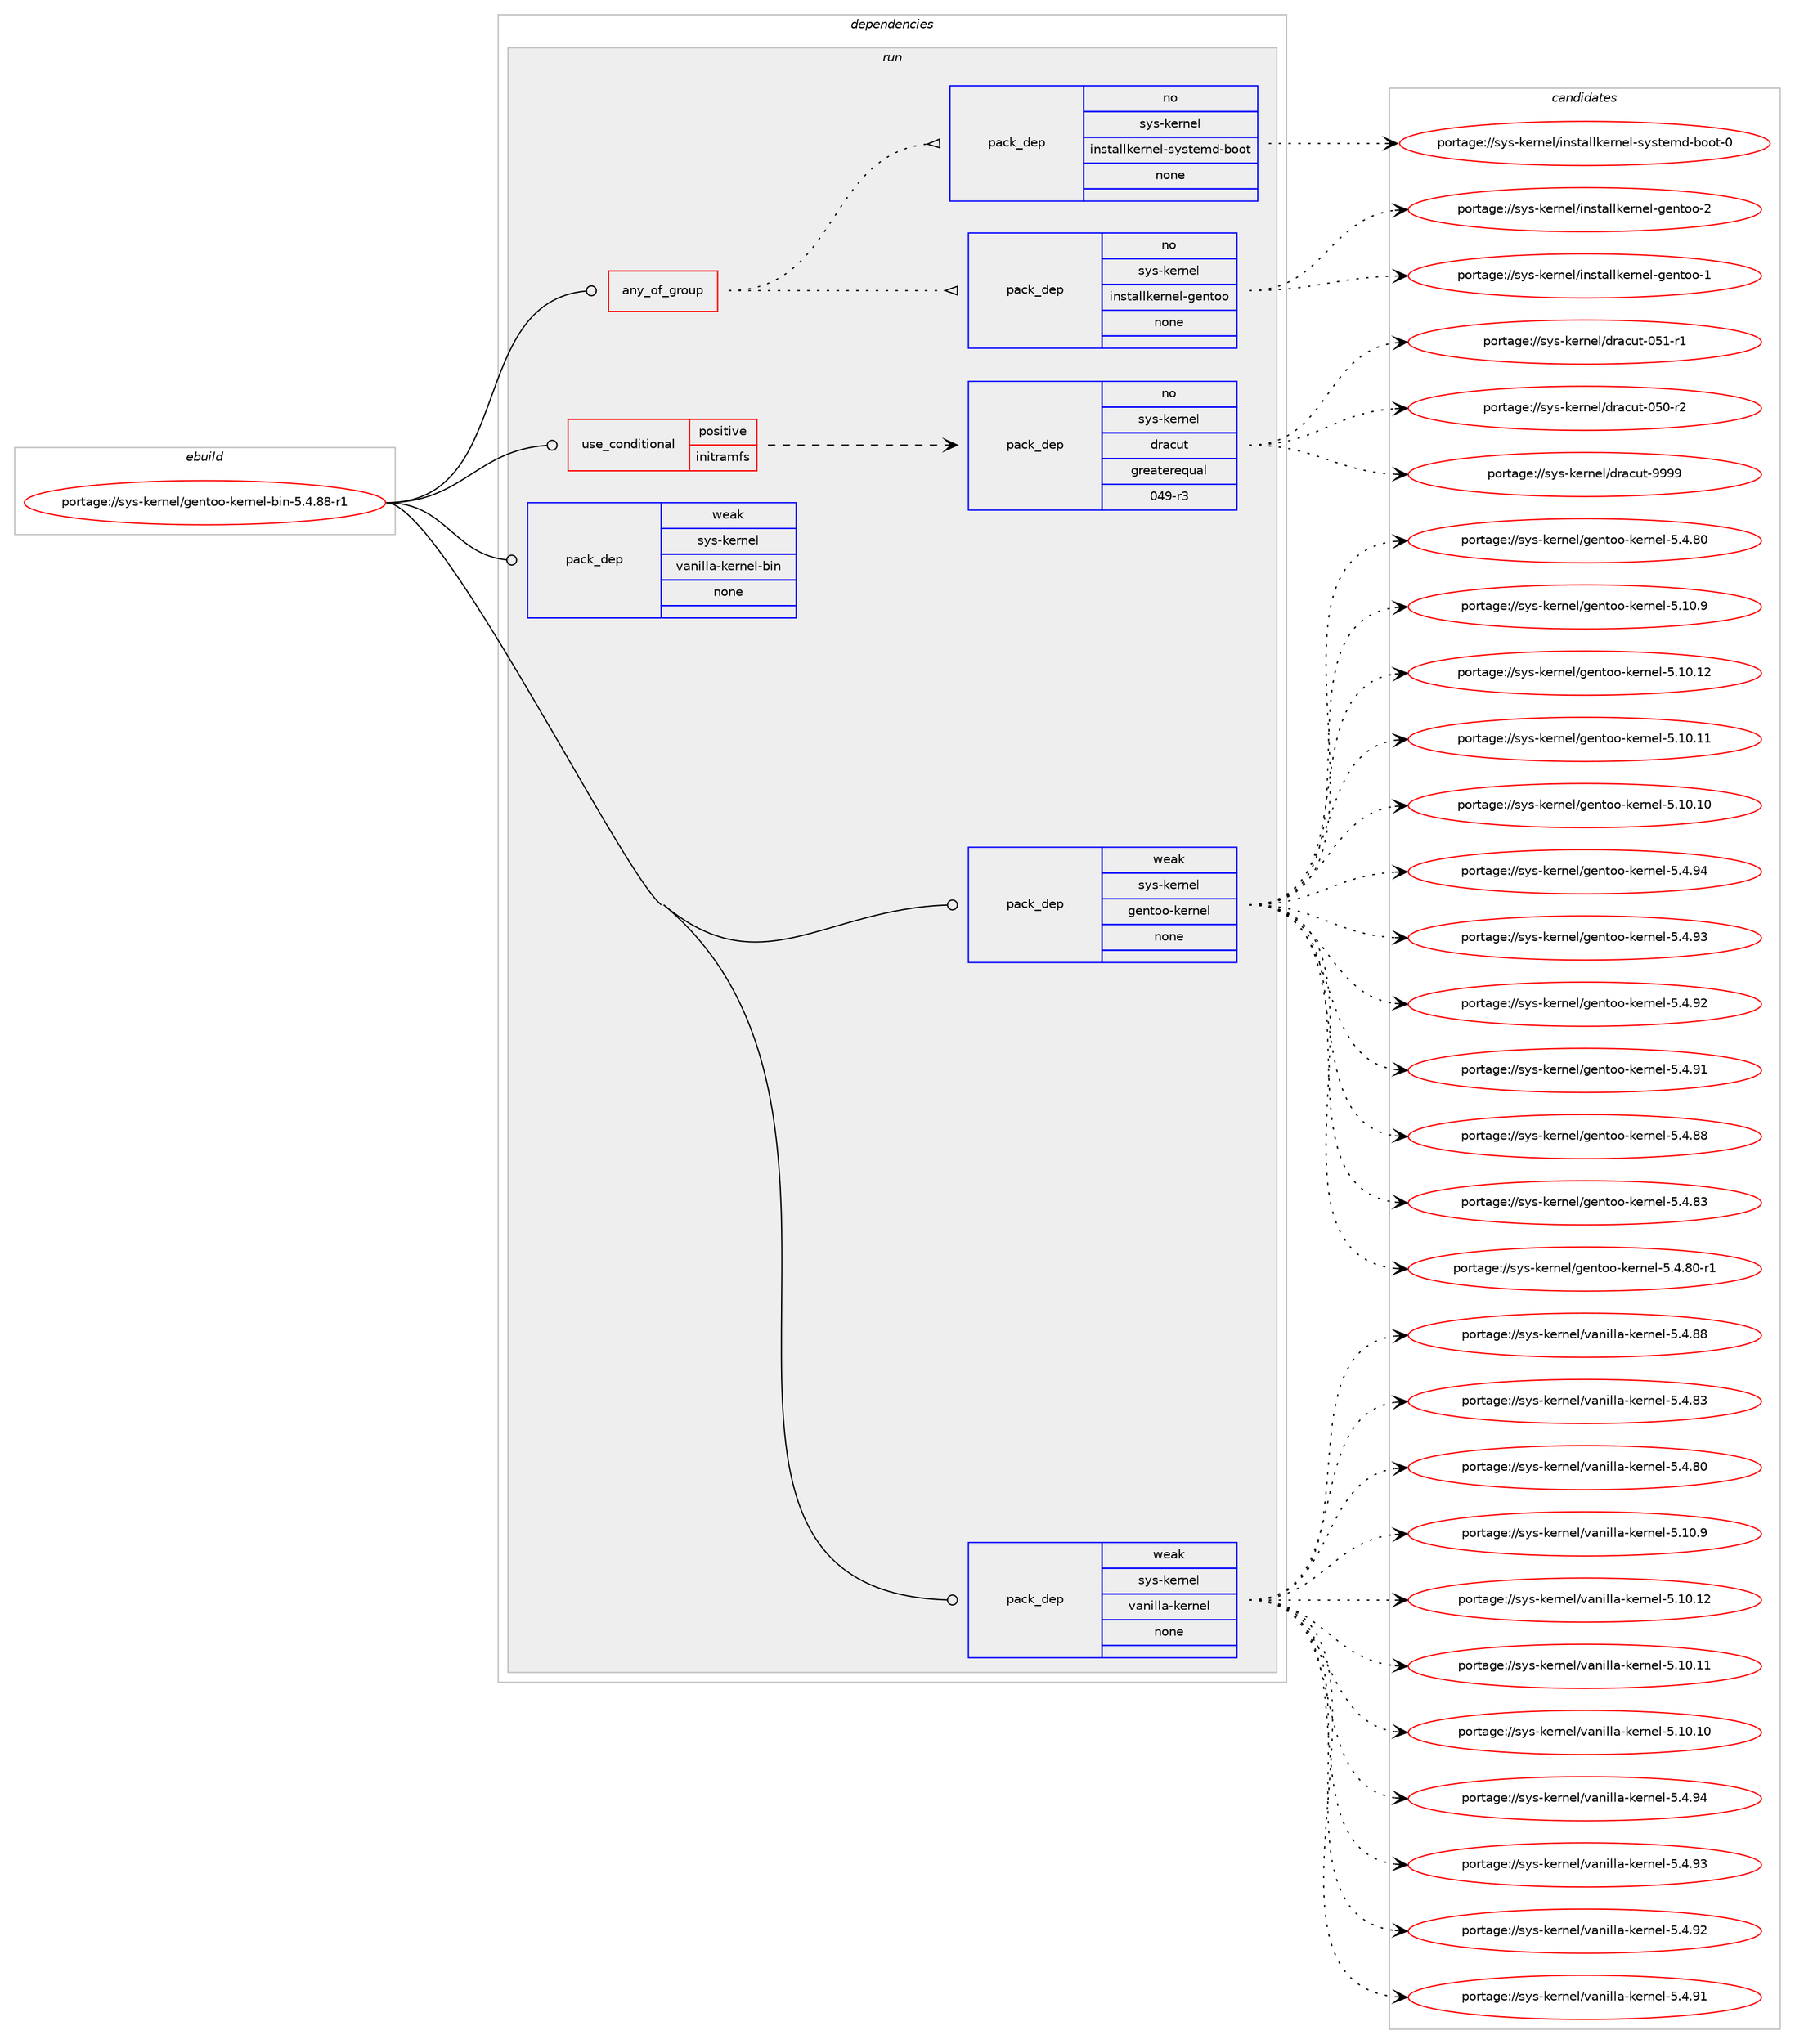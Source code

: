digraph prolog {

# *************
# Graph options
# *************

newrank=true;
concentrate=true;
compound=true;
graph [rankdir=LR,fontname=Helvetica,fontsize=10,ranksep=1.5];#, ranksep=2.5, nodesep=0.2];
edge  [arrowhead=vee];
node  [fontname=Helvetica,fontsize=10];

# **********
# The ebuild
# **********

subgraph cluster_leftcol {
color=gray;
rank=same;
label=<<i>ebuild</i>>;
id [label="portage://sys-kernel/gentoo-kernel-bin-5.4.88-r1", color=red, width=4, href="../sys-kernel/gentoo-kernel-bin-5.4.88-r1.svg"];
}

# ****************
# The dependencies
# ****************

subgraph cluster_midcol {
color=gray;
label=<<i>dependencies</i>>;
subgraph cluster_compile {
fillcolor="#eeeeee";
style=filled;
label=<<i>compile</i>>;
}
subgraph cluster_compileandrun {
fillcolor="#eeeeee";
style=filled;
label=<<i>compile and run</i>>;
}
subgraph cluster_run {
fillcolor="#eeeeee";
style=filled;
label=<<i>run</i>>;
subgraph any82 {
dependency6989 [label=<<TABLE BORDER="0" CELLBORDER="1" CELLSPACING="0" CELLPADDING="4"><TR><TD CELLPADDING="10">any_of_group</TD></TR></TABLE>>, shape=none, color=red];subgraph pack5050 {
dependency6990 [label=<<TABLE BORDER="0" CELLBORDER="1" CELLSPACING="0" CELLPADDING="4" WIDTH="220"><TR><TD ROWSPAN="6" CELLPADDING="30">pack_dep</TD></TR><TR><TD WIDTH="110">no</TD></TR><TR><TD>sys-kernel</TD></TR><TR><TD>installkernel-gentoo</TD></TR><TR><TD>none</TD></TR><TR><TD></TD></TR></TABLE>>, shape=none, color=blue];
}
dependency6989:e -> dependency6990:w [weight=20,style="dotted",arrowhead="oinv"];
subgraph pack5051 {
dependency6991 [label=<<TABLE BORDER="0" CELLBORDER="1" CELLSPACING="0" CELLPADDING="4" WIDTH="220"><TR><TD ROWSPAN="6" CELLPADDING="30">pack_dep</TD></TR><TR><TD WIDTH="110">no</TD></TR><TR><TD>sys-kernel</TD></TR><TR><TD>installkernel-systemd-boot</TD></TR><TR><TD>none</TD></TR><TR><TD></TD></TR></TABLE>>, shape=none, color=blue];
}
dependency6989:e -> dependency6991:w [weight=20,style="dotted",arrowhead="oinv"];
}
id:e -> dependency6989:w [weight=20,style="solid",arrowhead="odot"];
subgraph cond1848 {
dependency6992 [label=<<TABLE BORDER="0" CELLBORDER="1" CELLSPACING="0" CELLPADDING="4"><TR><TD ROWSPAN="3" CELLPADDING="10">use_conditional</TD></TR><TR><TD>positive</TD></TR><TR><TD>initramfs</TD></TR></TABLE>>, shape=none, color=red];
subgraph pack5052 {
dependency6993 [label=<<TABLE BORDER="0" CELLBORDER="1" CELLSPACING="0" CELLPADDING="4" WIDTH="220"><TR><TD ROWSPAN="6" CELLPADDING="30">pack_dep</TD></TR><TR><TD WIDTH="110">no</TD></TR><TR><TD>sys-kernel</TD></TR><TR><TD>dracut</TD></TR><TR><TD>greaterequal</TD></TR><TR><TD>049-r3</TD></TR></TABLE>>, shape=none, color=blue];
}
dependency6992:e -> dependency6993:w [weight=20,style="dashed",arrowhead="vee"];
}
id:e -> dependency6992:w [weight=20,style="solid",arrowhead="odot"];
subgraph pack5053 {
dependency6994 [label=<<TABLE BORDER="0" CELLBORDER="1" CELLSPACING="0" CELLPADDING="4" WIDTH="220"><TR><TD ROWSPAN="6" CELLPADDING="30">pack_dep</TD></TR><TR><TD WIDTH="110">weak</TD></TR><TR><TD>sys-kernel</TD></TR><TR><TD>gentoo-kernel</TD></TR><TR><TD>none</TD></TR><TR><TD></TD></TR></TABLE>>, shape=none, color=blue];
}
id:e -> dependency6994:w [weight=20,style="solid",arrowhead="odot"];
subgraph pack5054 {
dependency6995 [label=<<TABLE BORDER="0" CELLBORDER="1" CELLSPACING="0" CELLPADDING="4" WIDTH="220"><TR><TD ROWSPAN="6" CELLPADDING="30">pack_dep</TD></TR><TR><TD WIDTH="110">weak</TD></TR><TR><TD>sys-kernel</TD></TR><TR><TD>vanilla-kernel</TD></TR><TR><TD>none</TD></TR><TR><TD></TD></TR></TABLE>>, shape=none, color=blue];
}
id:e -> dependency6995:w [weight=20,style="solid",arrowhead="odot"];
subgraph pack5055 {
dependency6996 [label=<<TABLE BORDER="0" CELLBORDER="1" CELLSPACING="0" CELLPADDING="4" WIDTH="220"><TR><TD ROWSPAN="6" CELLPADDING="30">pack_dep</TD></TR><TR><TD WIDTH="110">weak</TD></TR><TR><TD>sys-kernel</TD></TR><TR><TD>vanilla-kernel-bin</TD></TR><TR><TD>none</TD></TR><TR><TD></TD></TR></TABLE>>, shape=none, color=blue];
}
id:e -> dependency6996:w [weight=20,style="solid",arrowhead="odot"];
}
}

# **************
# The candidates
# **************

subgraph cluster_choices {
rank=same;
color=gray;
label=<<i>candidates</i>>;

subgraph choice5050 {
color=black;
nodesep=1;
choice115121115451071011141101011084710511011511697108108107101114110101108451031011101161111114550 [label="portage://sys-kernel/installkernel-gentoo-2", color=red, width=4,href="../sys-kernel/installkernel-gentoo-2.svg"];
choice115121115451071011141101011084710511011511697108108107101114110101108451031011101161111114549 [label="portage://sys-kernel/installkernel-gentoo-1", color=red, width=4,href="../sys-kernel/installkernel-gentoo-1.svg"];
dependency6990:e -> choice115121115451071011141101011084710511011511697108108107101114110101108451031011101161111114550:w [style=dotted,weight="100"];
dependency6990:e -> choice115121115451071011141101011084710511011511697108108107101114110101108451031011101161111114549:w [style=dotted,weight="100"];
}
subgraph choice5051 {
color=black;
nodesep=1;
choice1151211154510710111411010110847105110115116971081081071011141101011084511512111511610110910045981111111164548 [label="portage://sys-kernel/installkernel-systemd-boot-0", color=red, width=4,href="../sys-kernel/installkernel-systemd-boot-0.svg"];
dependency6991:e -> choice1151211154510710111411010110847105110115116971081081071011141101011084511512111511610110910045981111111164548:w [style=dotted,weight="100"];
}
subgraph choice5052 {
color=black;
nodesep=1;
choice115121115451071011141101011084710011497991171164557575757 [label="portage://sys-kernel/dracut-9999", color=red, width=4,href="../sys-kernel/dracut-9999.svg"];
choice11512111545107101114110101108471001149799117116454853494511449 [label="portage://sys-kernel/dracut-051-r1", color=red, width=4,href="../sys-kernel/dracut-051-r1.svg"];
choice11512111545107101114110101108471001149799117116454853484511450 [label="portage://sys-kernel/dracut-050-r2", color=red, width=4,href="../sys-kernel/dracut-050-r2.svg"];
dependency6993:e -> choice115121115451071011141101011084710011497991171164557575757:w [style=dotted,weight="100"];
dependency6993:e -> choice11512111545107101114110101108471001149799117116454853494511449:w [style=dotted,weight="100"];
dependency6993:e -> choice11512111545107101114110101108471001149799117116454853484511450:w [style=dotted,weight="100"];
}
subgraph choice5053 {
color=black;
nodesep=1;
choice11512111545107101114110101108471031011101161111114510710111411010110845534652465752 [label="portage://sys-kernel/gentoo-kernel-5.4.94", color=red, width=4,href="../sys-kernel/gentoo-kernel-5.4.94.svg"];
choice11512111545107101114110101108471031011101161111114510710111411010110845534652465751 [label="portage://sys-kernel/gentoo-kernel-5.4.93", color=red, width=4,href="../sys-kernel/gentoo-kernel-5.4.93.svg"];
choice11512111545107101114110101108471031011101161111114510710111411010110845534652465750 [label="portage://sys-kernel/gentoo-kernel-5.4.92", color=red, width=4,href="../sys-kernel/gentoo-kernel-5.4.92.svg"];
choice11512111545107101114110101108471031011101161111114510710111411010110845534652465749 [label="portage://sys-kernel/gentoo-kernel-5.4.91", color=red, width=4,href="../sys-kernel/gentoo-kernel-5.4.91.svg"];
choice11512111545107101114110101108471031011101161111114510710111411010110845534652465656 [label="portage://sys-kernel/gentoo-kernel-5.4.88", color=red, width=4,href="../sys-kernel/gentoo-kernel-5.4.88.svg"];
choice11512111545107101114110101108471031011101161111114510710111411010110845534652465651 [label="portage://sys-kernel/gentoo-kernel-5.4.83", color=red, width=4,href="../sys-kernel/gentoo-kernel-5.4.83.svg"];
choice115121115451071011141101011084710310111011611111145107101114110101108455346524656484511449 [label="portage://sys-kernel/gentoo-kernel-5.4.80-r1", color=red, width=4,href="../sys-kernel/gentoo-kernel-5.4.80-r1.svg"];
choice11512111545107101114110101108471031011101161111114510710111411010110845534652465648 [label="portage://sys-kernel/gentoo-kernel-5.4.80", color=red, width=4,href="../sys-kernel/gentoo-kernel-5.4.80.svg"];
choice11512111545107101114110101108471031011101161111114510710111411010110845534649484657 [label="portage://sys-kernel/gentoo-kernel-5.10.9", color=red, width=4,href="../sys-kernel/gentoo-kernel-5.10.9.svg"];
choice1151211154510710111411010110847103101110116111111451071011141101011084553464948464950 [label="portage://sys-kernel/gentoo-kernel-5.10.12", color=red, width=4,href="../sys-kernel/gentoo-kernel-5.10.12.svg"];
choice1151211154510710111411010110847103101110116111111451071011141101011084553464948464949 [label="portage://sys-kernel/gentoo-kernel-5.10.11", color=red, width=4,href="../sys-kernel/gentoo-kernel-5.10.11.svg"];
choice1151211154510710111411010110847103101110116111111451071011141101011084553464948464948 [label="portage://sys-kernel/gentoo-kernel-5.10.10", color=red, width=4,href="../sys-kernel/gentoo-kernel-5.10.10.svg"];
dependency6994:e -> choice11512111545107101114110101108471031011101161111114510710111411010110845534652465752:w [style=dotted,weight="100"];
dependency6994:e -> choice11512111545107101114110101108471031011101161111114510710111411010110845534652465751:w [style=dotted,weight="100"];
dependency6994:e -> choice11512111545107101114110101108471031011101161111114510710111411010110845534652465750:w [style=dotted,weight="100"];
dependency6994:e -> choice11512111545107101114110101108471031011101161111114510710111411010110845534652465749:w [style=dotted,weight="100"];
dependency6994:e -> choice11512111545107101114110101108471031011101161111114510710111411010110845534652465656:w [style=dotted,weight="100"];
dependency6994:e -> choice11512111545107101114110101108471031011101161111114510710111411010110845534652465651:w [style=dotted,weight="100"];
dependency6994:e -> choice115121115451071011141101011084710310111011611111145107101114110101108455346524656484511449:w [style=dotted,weight="100"];
dependency6994:e -> choice11512111545107101114110101108471031011101161111114510710111411010110845534652465648:w [style=dotted,weight="100"];
dependency6994:e -> choice11512111545107101114110101108471031011101161111114510710111411010110845534649484657:w [style=dotted,weight="100"];
dependency6994:e -> choice1151211154510710111411010110847103101110116111111451071011141101011084553464948464950:w [style=dotted,weight="100"];
dependency6994:e -> choice1151211154510710111411010110847103101110116111111451071011141101011084553464948464949:w [style=dotted,weight="100"];
dependency6994:e -> choice1151211154510710111411010110847103101110116111111451071011141101011084553464948464948:w [style=dotted,weight="100"];
}
subgraph choice5054 {
color=black;
nodesep=1;
choice115121115451071011141101011084711897110105108108974510710111411010110845534652465752 [label="portage://sys-kernel/vanilla-kernel-5.4.94", color=red, width=4,href="../sys-kernel/vanilla-kernel-5.4.94.svg"];
choice115121115451071011141101011084711897110105108108974510710111411010110845534652465751 [label="portage://sys-kernel/vanilla-kernel-5.4.93", color=red, width=4,href="../sys-kernel/vanilla-kernel-5.4.93.svg"];
choice115121115451071011141101011084711897110105108108974510710111411010110845534652465750 [label="portage://sys-kernel/vanilla-kernel-5.4.92", color=red, width=4,href="../sys-kernel/vanilla-kernel-5.4.92.svg"];
choice115121115451071011141101011084711897110105108108974510710111411010110845534652465749 [label="portage://sys-kernel/vanilla-kernel-5.4.91", color=red, width=4,href="../sys-kernel/vanilla-kernel-5.4.91.svg"];
choice115121115451071011141101011084711897110105108108974510710111411010110845534652465656 [label="portage://sys-kernel/vanilla-kernel-5.4.88", color=red, width=4,href="../sys-kernel/vanilla-kernel-5.4.88.svg"];
choice115121115451071011141101011084711897110105108108974510710111411010110845534652465651 [label="portage://sys-kernel/vanilla-kernel-5.4.83", color=red, width=4,href="../sys-kernel/vanilla-kernel-5.4.83.svg"];
choice115121115451071011141101011084711897110105108108974510710111411010110845534652465648 [label="portage://sys-kernel/vanilla-kernel-5.4.80", color=red, width=4,href="../sys-kernel/vanilla-kernel-5.4.80.svg"];
choice115121115451071011141101011084711897110105108108974510710111411010110845534649484657 [label="portage://sys-kernel/vanilla-kernel-5.10.9", color=red, width=4,href="../sys-kernel/vanilla-kernel-5.10.9.svg"];
choice11512111545107101114110101108471189711010510810897451071011141101011084553464948464950 [label="portage://sys-kernel/vanilla-kernel-5.10.12", color=red, width=4,href="../sys-kernel/vanilla-kernel-5.10.12.svg"];
choice11512111545107101114110101108471189711010510810897451071011141101011084553464948464949 [label="portage://sys-kernel/vanilla-kernel-5.10.11", color=red, width=4,href="../sys-kernel/vanilla-kernel-5.10.11.svg"];
choice11512111545107101114110101108471189711010510810897451071011141101011084553464948464948 [label="portage://sys-kernel/vanilla-kernel-5.10.10", color=red, width=4,href="../sys-kernel/vanilla-kernel-5.10.10.svg"];
dependency6995:e -> choice115121115451071011141101011084711897110105108108974510710111411010110845534652465752:w [style=dotted,weight="100"];
dependency6995:e -> choice115121115451071011141101011084711897110105108108974510710111411010110845534652465751:w [style=dotted,weight="100"];
dependency6995:e -> choice115121115451071011141101011084711897110105108108974510710111411010110845534652465750:w [style=dotted,weight="100"];
dependency6995:e -> choice115121115451071011141101011084711897110105108108974510710111411010110845534652465749:w [style=dotted,weight="100"];
dependency6995:e -> choice115121115451071011141101011084711897110105108108974510710111411010110845534652465656:w [style=dotted,weight="100"];
dependency6995:e -> choice115121115451071011141101011084711897110105108108974510710111411010110845534652465651:w [style=dotted,weight="100"];
dependency6995:e -> choice115121115451071011141101011084711897110105108108974510710111411010110845534652465648:w [style=dotted,weight="100"];
dependency6995:e -> choice115121115451071011141101011084711897110105108108974510710111411010110845534649484657:w [style=dotted,weight="100"];
dependency6995:e -> choice11512111545107101114110101108471189711010510810897451071011141101011084553464948464950:w [style=dotted,weight="100"];
dependency6995:e -> choice11512111545107101114110101108471189711010510810897451071011141101011084553464948464949:w [style=dotted,weight="100"];
dependency6995:e -> choice11512111545107101114110101108471189711010510810897451071011141101011084553464948464948:w [style=dotted,weight="100"];
}
subgraph choice5055 {
color=black;
nodesep=1;
}
}

}
